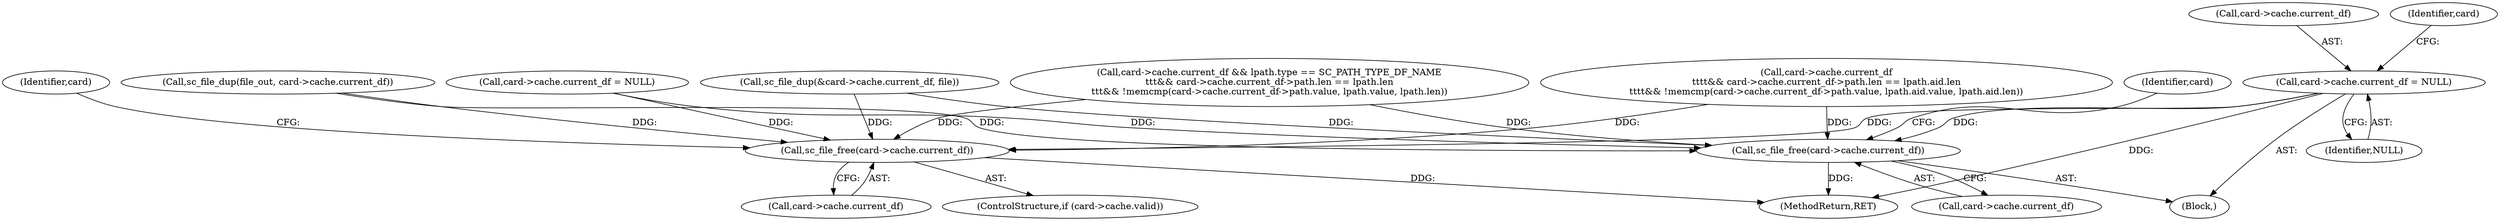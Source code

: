digraph "0_OpenSC_03628449b75a93787eb2359412a3980365dda49b#diff-f8c0128e14031ed9307d47f10f601b54@pointer" {
"1001097" [label="(Call,card->cache.current_df = NULL)"];
"1000993" [label="(Call,sc_file_free(card->cache.current_df))"];
"1001091" [label="(Call,sc_file_free(card->cache.current_df))"];
"1001130" [label="(MethodReturn,RET)"];
"1001025" [label="(Call,sc_file_dup(&card->cache.current_df, file))"];
"1000993" [label="(Call,sc_file_free(card->cache.current_df))"];
"1000496" [label="(Call,sc_file_dup(file_out, card->cache.current_df))"];
"1001092" [label="(Call,card->cache.current_df)"];
"1001098" [label="(Call,card->cache.current_df)"];
"1001100" [label="(Identifier,card)"];
"1001091" [label="(Call,sc_file_free(card->cache.current_df))"];
"1000994" [label="(Call,card->cache.current_df)"];
"1000434" [label="(Call,card->cache.current_df && lpath.type == SC_PATH_TYPE_DF_NAME\n\t\t\t&& card->cache.current_df->path.len == lpath.len\n\t\t\t&& !memcmp(card->cache.current_df->path.value, lpath.value, lpath.len))"];
"1001097" [label="(Call,card->cache.current_df = NULL)"];
"1001002" [label="(Identifier,card)"];
"1001103" [label="(Identifier,NULL)"];
"1000999" [label="(Call,card->cache.current_df = NULL)"];
"1000987" [label="(ControlStructure,if (card->cache.valid))"];
"1001107" [label="(Identifier,card)"];
"1001090" [label="(Block,)"];
"1000328" [label="(Call,card->cache.current_df\n\t\t\t\t&& card->cache.current_df->path.len == lpath.aid.len\n\t\t\t\t&& !memcmp(card->cache.current_df->path.value, lpath.aid.value, lpath.aid.len))"];
"1001097" -> "1001090"  [label="AST: "];
"1001097" -> "1001103"  [label="CFG: "];
"1001098" -> "1001097"  [label="AST: "];
"1001103" -> "1001097"  [label="AST: "];
"1001107" -> "1001097"  [label="CFG: "];
"1001097" -> "1001130"  [label="DDG: "];
"1001097" -> "1000993"  [label="DDG: "];
"1001097" -> "1001091"  [label="DDG: "];
"1000993" -> "1000987"  [label="AST: "];
"1000993" -> "1000994"  [label="CFG: "];
"1000994" -> "1000993"  [label="AST: "];
"1001002" -> "1000993"  [label="CFG: "];
"1000993" -> "1001130"  [label="DDG: "];
"1001025" -> "1000993"  [label="DDG: "];
"1000496" -> "1000993"  [label="DDG: "];
"1000328" -> "1000993"  [label="DDG: "];
"1000434" -> "1000993"  [label="DDG: "];
"1000999" -> "1000993"  [label="DDG: "];
"1001091" -> "1001090"  [label="AST: "];
"1001091" -> "1001092"  [label="CFG: "];
"1001092" -> "1001091"  [label="AST: "];
"1001100" -> "1001091"  [label="CFG: "];
"1001091" -> "1001130"  [label="DDG: "];
"1001025" -> "1001091"  [label="DDG: "];
"1000496" -> "1001091"  [label="DDG: "];
"1000328" -> "1001091"  [label="DDG: "];
"1000434" -> "1001091"  [label="DDG: "];
"1000999" -> "1001091"  [label="DDG: "];
}
